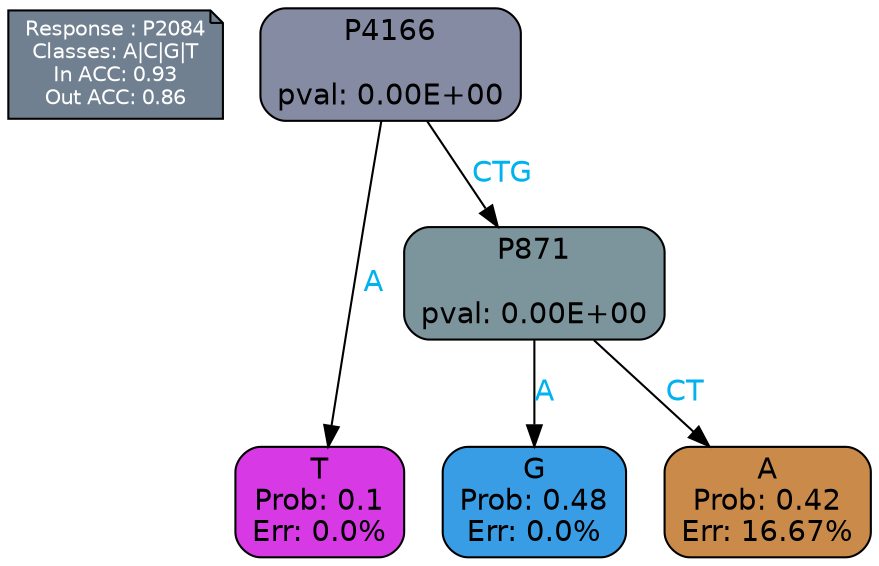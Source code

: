 digraph Tree {
node [shape=box, style="filled, rounded", color="black", fontname=helvetica] ;
graph [ranksep=equally, splines=polylines, bgcolor=transparent, dpi=600] ;
edge [fontname=helvetica] ;
LEGEND [label="Response : P2084
Classes: A|C|G|T
In ACC: 0.93
Out ACC: 0.86
",shape=note,align=left,style=filled,fillcolor="slategray",fontcolor="white",fontsize=10];1 [label="P4166

pval: 0.00E+00", fillcolor="#858ba3"] ;
2 [label="T
Prob: 0.1
Err: 0.0%", fillcolor="#d739e5"] ;
3 [label="P871

pval: 0.00E+00", fillcolor="#7c949c"] ;
4 [label="G
Prob: 0.48
Err: 0.0%", fillcolor="#399de5"] ;
5 [label="A
Prob: 0.42
Err: 16.67%", fillcolor="#c98a4a"] ;
1 -> 2 [label="A",fontcolor=deepskyblue2] ;
1 -> 3 [label="CTG",fontcolor=deepskyblue2] ;
3 -> 4 [label="A",fontcolor=deepskyblue2] ;
3 -> 5 [label="CT",fontcolor=deepskyblue2] ;
{rank = same; 2;4;5;}{rank = same; LEGEND;1;}}
